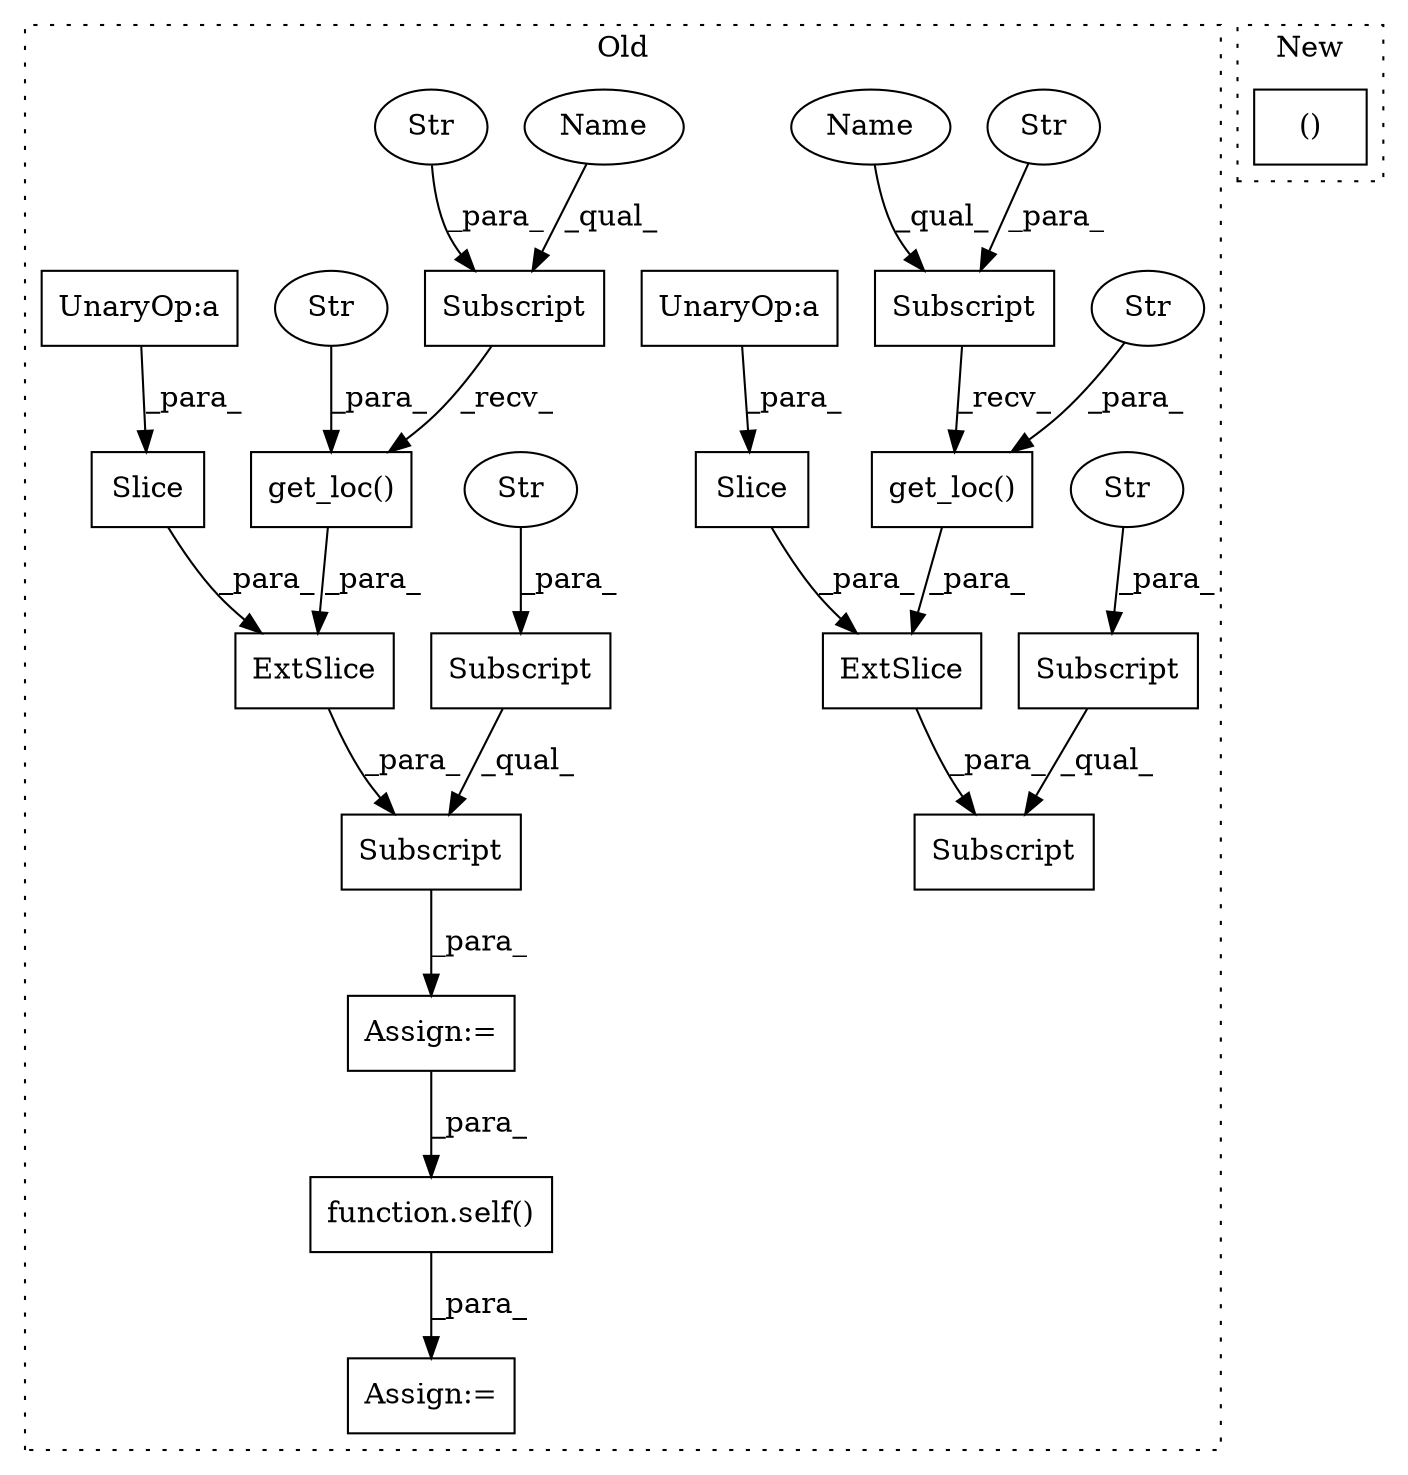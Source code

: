 digraph G {
subgraph cluster0 {
1 [label="get_loc()" a="75" s="9051,9085" l="31,1" shape="box"];
3 [label="Str" a="66" s="9082" l="3" shape="ellipse"];
4 [label="Subscript" a="63" s="9051,0" l="22,0" shape="box"];
5 [label="Subscript" a="63" s="9106,0" l="22,0" shape="box"];
6 [label="Str" a="66" s="9057" l="15" shape="ellipse"];
7 [label="Str" a="66" s="9112" l="15" shape="ellipse"];
8 [label="ExtSlice" a="85" s="9305" l="7" shape="box"];
9 [label="UnaryOp:a" a="61" s="9328" l="7" shape="box"];
10 [label="Subscript" a="63" s="9305,0" l="39,0" shape="box"];
11 [label="Slice" a="80" s="9328" l="7" shape="box"];
12 [label="Subscript" a="63" s="9305,0" l="19,0" shape="box"];
13 [label="Str" a="66" s="9313" l="10" shape="ellipse"];
14 [label="get_loc()" a="75" s="9106,9153" l="31,1" shape="box"];
15 [label="Str" a="66" s="9137" l="16" shape="ellipse"];
16 [label="ExtSlice" a="85" s="9240" l="7" shape="box"];
17 [label="UnaryOp:a" a="61" s="9264" l="7" shape="box"];
18 [label="Subscript" a="63" s="9240,0" l="42,0" shape="box"];
19 [label="Slice" a="80" s="9263" l="1" shape="box"];
20 [label="Subscript" a="63" s="9240,0" l="19,0" shape="box"];
21 [label="Str" a="66" s="9248" l="10" shape="ellipse"];
22 [label="Assign:=" a="68" s="9237" l="3" shape="box"];
23 [label="function.self()" a="75" s="9462,9492" l="5,1" shape="box"];
24 [label="Assign:=" a="68" s="9459" l="3" shape="box"];
25 [label="Name" a="87" s="9106" l="5" shape="ellipse"];
26 [label="Name" a="87" s="9051" l="5" shape="ellipse"];
label = "Old";
style="dotted";
}
subgraph cluster1 {
2 [label="()" a="54" s="10887" l="94" shape="box"];
label = "New";
style="dotted";
}
1 -> 8 [label="_para_"];
3 -> 1 [label="_para_"];
4 -> 1 [label="_recv_"];
5 -> 14 [label="_recv_"];
6 -> 4 [label="_para_"];
7 -> 5 [label="_para_"];
8 -> 10 [label="_para_"];
9 -> 11 [label="_para_"];
11 -> 8 [label="_para_"];
12 -> 10 [label="_qual_"];
13 -> 12 [label="_para_"];
14 -> 16 [label="_para_"];
15 -> 14 [label="_para_"];
16 -> 18 [label="_para_"];
17 -> 19 [label="_para_"];
18 -> 22 [label="_para_"];
19 -> 16 [label="_para_"];
20 -> 18 [label="_qual_"];
21 -> 20 [label="_para_"];
22 -> 23 [label="_para_"];
23 -> 24 [label="_para_"];
25 -> 5 [label="_qual_"];
26 -> 4 [label="_qual_"];
}